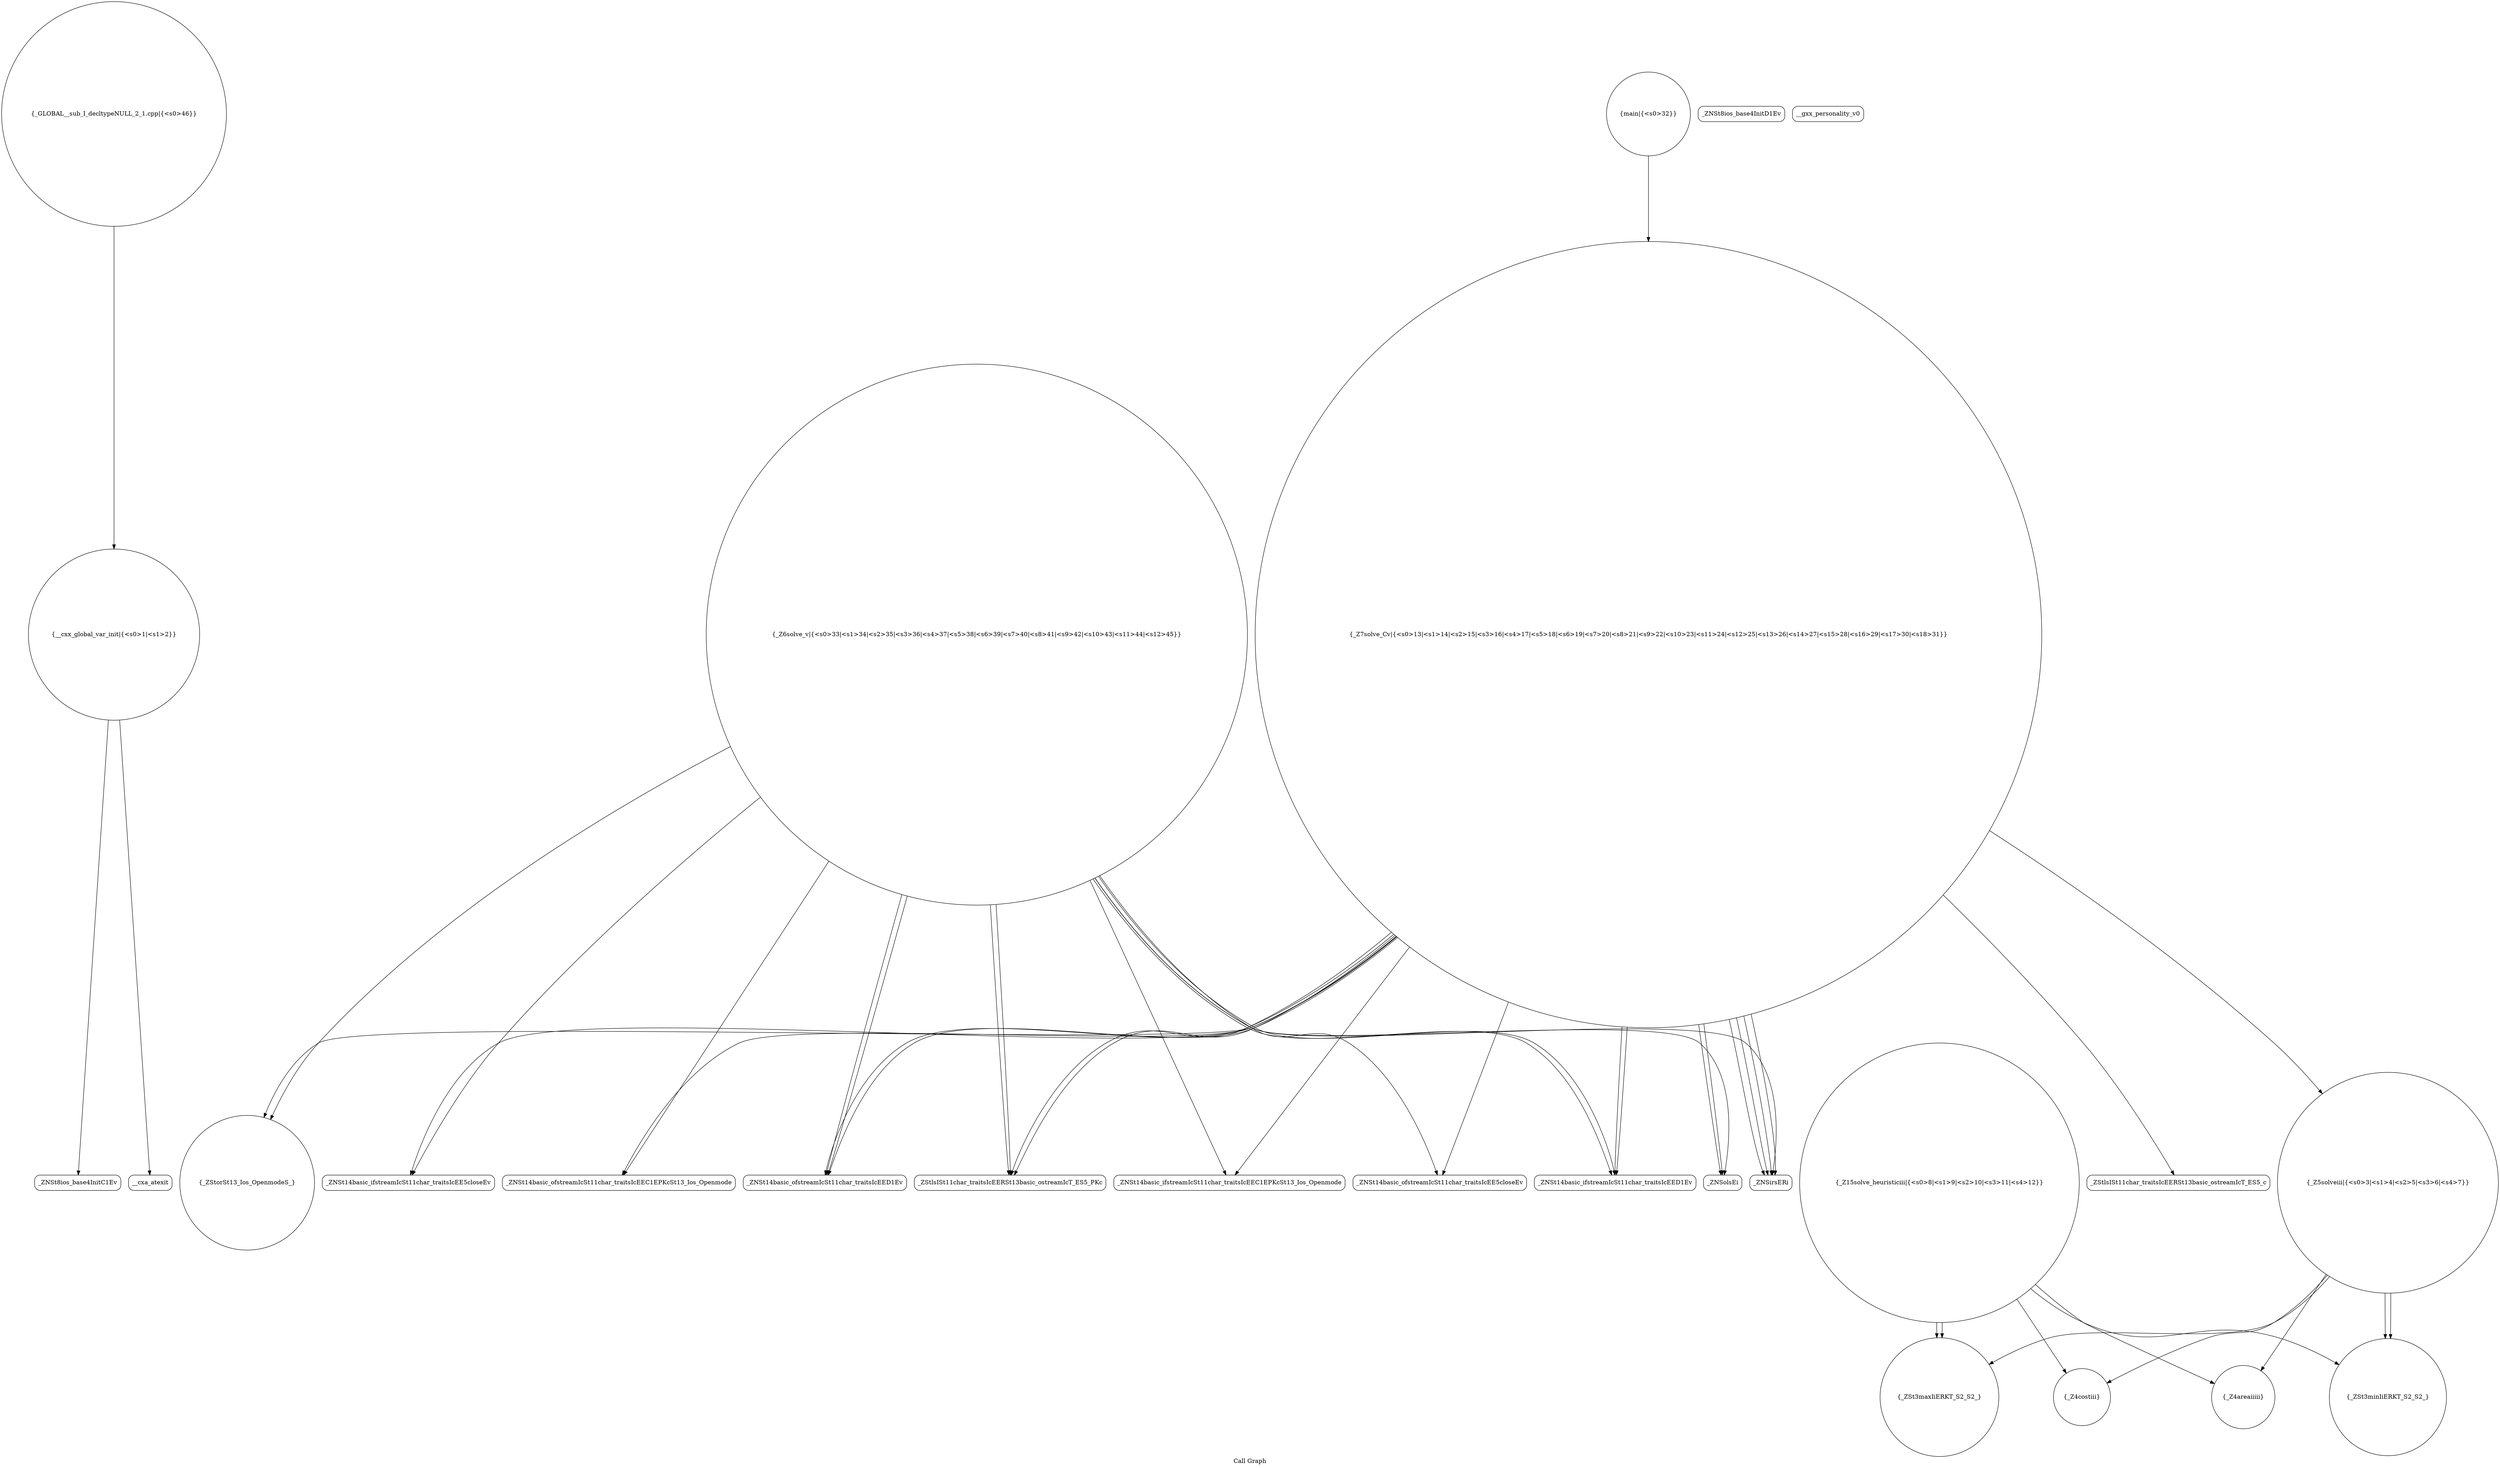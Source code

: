 digraph "Call Graph" {
	label="Call Graph";

	Node0x55faa9026000 [shape=record,shape=circle,label="{__cxx_global_var_init|{<s0>1|<s1>2}}"];
	Node0x55faa9026000:s0 -> Node0x55faa9026490[color=black];
	Node0x55faa9026000:s1 -> Node0x55faa9026590[color=black];
	Node0x55faa9026790 [shape=record,shape=circle,label="{_ZSt3minIiERKT_S2_S2_}"];
	Node0x55faa9026b10 [shape=record,shape=Mrecord,label="{_ZNSt14basic_ofstreamIcSt11char_traitsIcEEC1EPKcSt13_Ios_Openmode}"];
	Node0x55faa9026e90 [shape=record,shape=Mrecord,label="{_ZNSt14basic_ofstreamIcSt11char_traitsIcEED1Ev}"];
	Node0x55faa9026510 [shape=record,shape=Mrecord,label="{_ZNSt8ios_base4InitD1Ev}"];
	Node0x55faa9026890 [shape=record,shape=circle,label="{_Z15solve_heuristiciii|{<s0>8|<s1>9|<s2>10|<s3>11|<s4>12}}"];
	Node0x55faa9026890:s0 -> Node0x55faa9026710[color=black];
	Node0x55faa9026890:s1 -> Node0x55faa9026790[color=black];
	Node0x55faa9026890:s2 -> Node0x55faa9026710[color=black];
	Node0x55faa9026890:s3 -> Node0x55faa9026810[color=black];
	Node0x55faa9026890:s4 -> Node0x55faa9026610[color=black];
	Node0x55faa9026c10 [shape=record,shape=Mrecord,label="{_ZStlsISt11char_traitsIcEERSt13basic_ostreamIcT_ES5_PKc}"];
	Node0x55faa9026f90 [shape=record,shape=circle,label="{main|{<s0>32}}"];
	Node0x55faa9026f90:s0 -> Node0x55faa9026910[color=black];
	Node0x55faa9026610 [shape=record,shape=circle,label="{_Z4areaiiiii}"];
	Node0x55faa9026990 [shape=record,shape=Mrecord,label="{_ZNSt14basic_ifstreamIcSt11char_traitsIcEEC1EPKcSt13_Ios_Openmode}"];
	Node0x55faa9026d10 [shape=record,shape=Mrecord,label="{_ZStlsISt11char_traitsIcEERSt13basic_ostreamIcT_ES5_c}"];
	Node0x55faa9027090 [shape=record,shape=circle,label="{_GLOBAL__sub_I_decltypeNULL_2_1.cpp|{<s0>46}}"];
	Node0x55faa9027090:s0 -> Node0x55faa9026000[color=black];
	Node0x55faa9026710 [shape=record,shape=circle,label="{_ZSt3maxIiERKT_S2_S2_}"];
	Node0x55faa9026a90 [shape=record,shape=Mrecord,label="{__gxx_personality_v0}"];
	Node0x55faa9026e10 [shape=record,shape=Mrecord,label="{_ZNSt14basic_ofstreamIcSt11char_traitsIcEE5closeEv}"];
	Node0x55faa9026490 [shape=record,shape=Mrecord,label="{_ZNSt8ios_base4InitC1Ev}"];
	Node0x55faa9026810 [shape=record,shape=circle,label="{_Z4costiii}"];
	Node0x55faa9026b90 [shape=record,shape=Mrecord,label="{_ZNSirsERi}"];
	Node0x55faa9026f10 [shape=record,shape=Mrecord,label="{_ZNSt14basic_ifstreamIcSt11char_traitsIcEED1Ev}"];
	Node0x55faa9026590 [shape=record,shape=Mrecord,label="{__cxa_atexit}"];
	Node0x55faa9026910 [shape=record,shape=circle,label="{_Z7solve_Cv|{<s0>13|<s1>14|<s2>15|<s3>16|<s4>17|<s5>18|<s6>19|<s7>20|<s8>21|<s9>22|<s10>23|<s11>24|<s12>25|<s13>26|<s14>27|<s15>28|<s16>29|<s17>30|<s18>31}}"];
	Node0x55faa9026910:s0 -> Node0x55faa9026990[color=black];
	Node0x55faa9026910:s1 -> Node0x55faa9026a10[color=black];
	Node0x55faa9026910:s2 -> Node0x55faa9026b10[color=black];
	Node0x55faa9026910:s3 -> Node0x55faa9026b90[color=black];
	Node0x55faa9026910:s4 -> Node0x55faa9026b90[color=black];
	Node0x55faa9026910:s5 -> Node0x55faa9026b90[color=black];
	Node0x55faa9026910:s6 -> Node0x55faa9026b90[color=black];
	Node0x55faa9026910:s7 -> Node0x55faa9026690[color=black];
	Node0x55faa9026910:s8 -> Node0x55faa9026c10[color=black];
	Node0x55faa9026910:s9 -> Node0x55faa9026c90[color=black];
	Node0x55faa9026910:s10 -> Node0x55faa9026c10[color=black];
	Node0x55faa9026910:s11 -> Node0x55faa9026c90[color=black];
	Node0x55faa9026910:s12 -> Node0x55faa9026d10[color=black];
	Node0x55faa9026910:s13 -> Node0x55faa9026e90[color=black];
	Node0x55faa9026910:s14 -> Node0x55faa9026d90[color=black];
	Node0x55faa9026910:s15 -> Node0x55faa9026e10[color=black];
	Node0x55faa9026910:s16 -> Node0x55faa9026e90[color=black];
	Node0x55faa9026910:s17 -> Node0x55faa9026f10[color=black];
	Node0x55faa9026910:s18 -> Node0x55faa9026f10[color=black];
	Node0x55faa9026c90 [shape=record,shape=Mrecord,label="{_ZNSolsEi}"];
	Node0x55faa9027010 [shape=record,shape=circle,label="{_Z6solve_v|{<s0>33|<s1>34|<s2>35|<s3>36|<s4>37|<s5>38|<s6>39|<s7>40|<s8>41|<s9>42|<s10>43|<s11>44|<s12>45}}"];
	Node0x55faa9027010:s0 -> Node0x55faa9026990[color=black];
	Node0x55faa9027010:s1 -> Node0x55faa9026a10[color=black];
	Node0x55faa9027010:s2 -> Node0x55faa9026b10[color=black];
	Node0x55faa9027010:s3 -> Node0x55faa9026b90[color=black];
	Node0x55faa9027010:s4 -> Node0x55faa9026c10[color=black];
	Node0x55faa9027010:s5 -> Node0x55faa9026c90[color=black];
	Node0x55faa9027010:s6 -> Node0x55faa9026c10[color=black];
	Node0x55faa9027010:s7 -> Node0x55faa9026e90[color=black];
	Node0x55faa9027010:s8 -> Node0x55faa9026d90[color=black];
	Node0x55faa9027010:s9 -> Node0x55faa9026e10[color=black];
	Node0x55faa9027010:s10 -> Node0x55faa9026e90[color=black];
	Node0x55faa9027010:s11 -> Node0x55faa9026f10[color=black];
	Node0x55faa9027010:s12 -> Node0x55faa9026f10[color=black];
	Node0x55faa9026690 [shape=record,shape=circle,label="{_Z5solveiii|{<s0>3|<s1>4|<s2>5|<s3>6|<s4>7}}"];
	Node0x55faa9026690:s0 -> Node0x55faa9026710[color=black];
	Node0x55faa9026690:s1 -> Node0x55faa9026790[color=black];
	Node0x55faa9026690:s2 -> Node0x55faa9026610[color=black];
	Node0x55faa9026690:s3 -> Node0x55faa9026810[color=black];
	Node0x55faa9026690:s4 -> Node0x55faa9026790[color=black];
	Node0x55faa9026a10 [shape=record,shape=circle,label="{_ZStorSt13_Ios_OpenmodeS_}"];
	Node0x55faa9026d90 [shape=record,shape=Mrecord,label="{_ZNSt14basic_ifstreamIcSt11char_traitsIcEE5closeEv}"];
}
